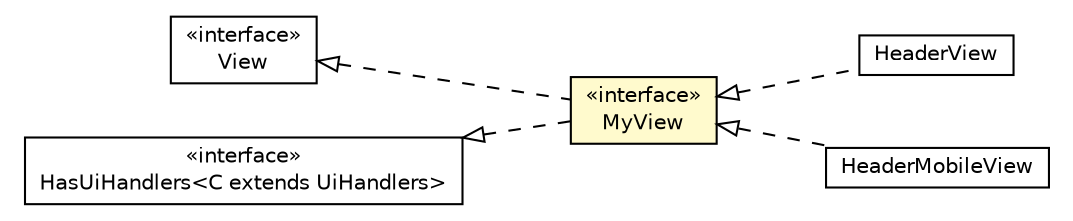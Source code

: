 #!/usr/local/bin/dot
#
# Class diagram 
# Generated by UMLGraph version R5_6-24-gf6e263 (http://www.umlgraph.org/)
#

digraph G {
	edge [fontname="Helvetica",fontsize=10,labelfontname="Helvetica",labelfontsize=10];
	node [fontname="Helvetica",fontsize=10,shape=plaintext];
	nodesep=0.25;
	ranksep=0.5;
	rankdir=LR;
	// com.gwtplatform.mvp.client.View
	c213498 [label=<<table title="com.gwtplatform.mvp.client.View" border="0" cellborder="1" cellspacing="0" cellpadding="2" port="p" href="../../../../../mvp/client/View.html">
		<tr><td><table border="0" cellspacing="0" cellpadding="1">
<tr><td align="center" balign="center"> &#171;interface&#187; </td></tr>
<tr><td align="center" balign="center"> View </td></tr>
		</table></td></tr>
		</table>>, URL="../../../../../mvp/client/View.html", fontname="Helvetica", fontcolor="black", fontsize=10.0];
	// com.gwtplatform.mvp.client.HasUiHandlers<C extends com.gwtplatform.mvp.client.UiHandlers>
	c213518 [label=<<table title="com.gwtplatform.mvp.client.HasUiHandlers" border="0" cellborder="1" cellspacing="0" cellpadding="2" port="p" href="../../../../../mvp/client/HasUiHandlers.html">
		<tr><td><table border="0" cellspacing="0" cellpadding="1">
<tr><td align="center" balign="center"> &#171;interface&#187; </td></tr>
<tr><td align="center" balign="center"> HasUiHandlers&lt;C extends UiHandlers&gt; </td></tr>
		</table></td></tr>
		</table>>, URL="../../../../../mvp/client/HasUiHandlers.html", fontname="Helvetica", fontcolor="black", fontsize=10.0];
	// com.gwtplatform.carstore.client.application.widget.header.HeaderView
	c213862 [label=<<table title="com.gwtplatform.carstore.client.application.widget.header.HeaderView" border="0" cellborder="1" cellspacing="0" cellpadding="2" port="p" href="./HeaderView.html">
		<tr><td><table border="0" cellspacing="0" cellpadding="1">
<tr><td align="center" balign="center"> HeaderView </td></tr>
		</table></td></tr>
		</table>>, URL="./HeaderView.html", fontname="Helvetica", fontcolor="black", fontsize=10.0];
	// com.gwtplatform.carstore.client.application.widget.header.HeaderPresenter.MyView
	c213865 [label=<<table title="com.gwtplatform.carstore.client.application.widget.header.HeaderPresenter.MyView" border="0" cellborder="1" cellspacing="0" cellpadding="2" port="p" bgcolor="lemonChiffon" href="./HeaderPresenter.MyView.html">
		<tr><td><table border="0" cellspacing="0" cellpadding="1">
<tr><td align="center" balign="center"> &#171;interface&#187; </td></tr>
<tr><td align="center" balign="center"> MyView </td></tr>
		</table></td></tr>
		</table>>, URL="./HeaderPresenter.MyView.html", fontname="Helvetica", fontcolor="black", fontsize=10.0];
	// com.gwtplatform.carstore.client.application.widget.header.HeaderMobileView
	c213866 [label=<<table title="com.gwtplatform.carstore.client.application.widget.header.HeaderMobileView" border="0" cellborder="1" cellspacing="0" cellpadding="2" port="p" href="./HeaderMobileView.html">
		<tr><td><table border="0" cellspacing="0" cellpadding="1">
<tr><td align="center" balign="center"> HeaderMobileView </td></tr>
		</table></td></tr>
		</table>>, URL="./HeaderMobileView.html", fontname="Helvetica", fontcolor="black", fontsize=10.0];
	//com.gwtplatform.carstore.client.application.widget.header.HeaderView implements com.gwtplatform.carstore.client.application.widget.header.HeaderPresenter.MyView
	c213865:p -> c213862:p [dir=back,arrowtail=empty,style=dashed];
	//com.gwtplatform.carstore.client.application.widget.header.HeaderPresenter.MyView implements com.gwtplatform.mvp.client.View
	c213498:p -> c213865:p [dir=back,arrowtail=empty,style=dashed];
	//com.gwtplatform.carstore.client.application.widget.header.HeaderPresenter.MyView implements com.gwtplatform.mvp.client.HasUiHandlers<C extends com.gwtplatform.mvp.client.UiHandlers>
	c213518:p -> c213865:p [dir=back,arrowtail=empty,style=dashed];
	//com.gwtplatform.carstore.client.application.widget.header.HeaderMobileView implements com.gwtplatform.carstore.client.application.widget.header.HeaderPresenter.MyView
	c213865:p -> c213866:p [dir=back,arrowtail=empty,style=dashed];
}

